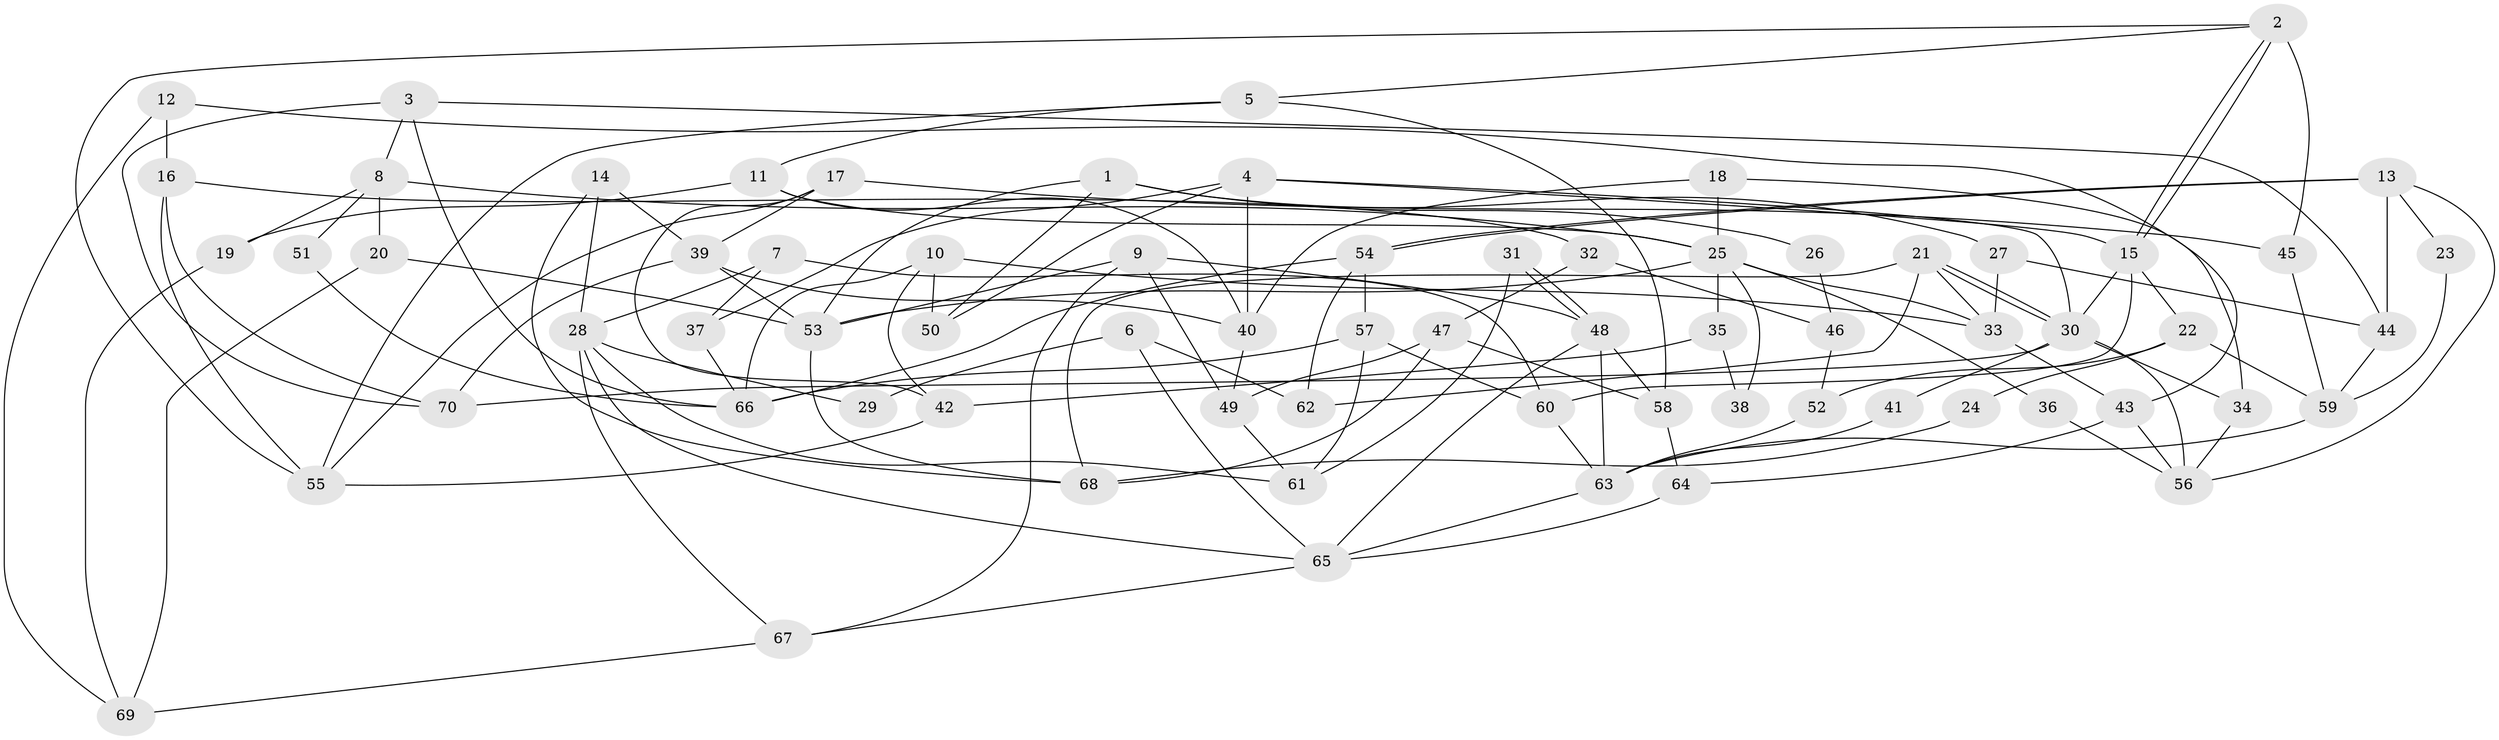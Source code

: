 // coarse degree distribution, {5: 0.23255813953488372, 6: 0.13953488372093023, 7: 0.13953488372093023, 9: 0.046511627906976744, 4: 0.23255813953488372, 2: 0.13953488372093023, 8: 0.023255813953488372, 3: 0.046511627906976744}
// Generated by graph-tools (version 1.1) at 2025/23/03/03/25 07:23:58]
// undirected, 70 vertices, 140 edges
graph export_dot {
graph [start="1"]
  node [color=gray90,style=filled];
  1;
  2;
  3;
  4;
  5;
  6;
  7;
  8;
  9;
  10;
  11;
  12;
  13;
  14;
  15;
  16;
  17;
  18;
  19;
  20;
  21;
  22;
  23;
  24;
  25;
  26;
  27;
  28;
  29;
  30;
  31;
  32;
  33;
  34;
  35;
  36;
  37;
  38;
  39;
  40;
  41;
  42;
  43;
  44;
  45;
  46;
  47;
  48;
  49;
  50;
  51;
  52;
  53;
  54;
  55;
  56;
  57;
  58;
  59;
  60;
  61;
  62;
  63;
  64;
  65;
  66;
  67;
  68;
  69;
  70;
  1 -- 50;
  1 -- 53;
  1 -- 26;
  1 -- 27;
  2 -- 15;
  2 -- 15;
  2 -- 55;
  2 -- 5;
  2 -- 45;
  3 -- 66;
  3 -- 70;
  3 -- 8;
  3 -- 44;
  4 -- 15;
  4 -- 40;
  4 -- 30;
  4 -- 37;
  4 -- 50;
  5 -- 11;
  5 -- 55;
  5 -- 58;
  6 -- 62;
  6 -- 65;
  6 -- 29;
  7 -- 60;
  7 -- 37;
  7 -- 28;
  8 -- 19;
  8 -- 20;
  8 -- 25;
  8 -- 51;
  9 -- 48;
  9 -- 49;
  9 -- 53;
  9 -- 67;
  10 -- 33;
  10 -- 42;
  10 -- 50;
  10 -- 66;
  11 -- 40;
  11 -- 25;
  11 -- 19;
  12 -- 69;
  12 -- 43;
  12 -- 16;
  13 -- 54;
  13 -- 54;
  13 -- 56;
  13 -- 23;
  13 -- 44;
  14 -- 68;
  14 -- 28;
  14 -- 39;
  15 -- 30;
  15 -- 22;
  15 -- 60;
  16 -- 70;
  16 -- 32;
  16 -- 55;
  17 -- 55;
  17 -- 45;
  17 -- 39;
  17 -- 42;
  18 -- 34;
  18 -- 25;
  18 -- 40;
  19 -- 69;
  20 -- 53;
  20 -- 69;
  21 -- 30;
  21 -- 30;
  21 -- 33;
  21 -- 62;
  21 -- 68;
  22 -- 59;
  22 -- 24;
  22 -- 52;
  23 -- 59;
  24 -- 68;
  25 -- 53;
  25 -- 33;
  25 -- 35;
  25 -- 36;
  25 -- 38;
  26 -- 46;
  27 -- 44;
  27 -- 33;
  28 -- 65;
  28 -- 29;
  28 -- 61;
  28 -- 67;
  30 -- 34;
  30 -- 41;
  30 -- 56;
  30 -- 70;
  31 -- 61;
  31 -- 48;
  31 -- 48;
  32 -- 47;
  32 -- 46;
  33 -- 43;
  34 -- 56;
  35 -- 42;
  35 -- 38;
  36 -- 56;
  37 -- 66;
  39 -- 40;
  39 -- 53;
  39 -- 70;
  40 -- 49;
  41 -- 63;
  42 -- 55;
  43 -- 64;
  43 -- 56;
  44 -- 59;
  45 -- 59;
  46 -- 52;
  47 -- 68;
  47 -- 58;
  47 -- 49;
  48 -- 65;
  48 -- 58;
  48 -- 63;
  49 -- 61;
  51 -- 66;
  52 -- 63;
  53 -- 68;
  54 -- 57;
  54 -- 62;
  54 -- 66;
  57 -- 66;
  57 -- 61;
  57 -- 60;
  58 -- 64;
  59 -- 63;
  60 -- 63;
  63 -- 65;
  64 -- 65;
  65 -- 67;
  67 -- 69;
}
